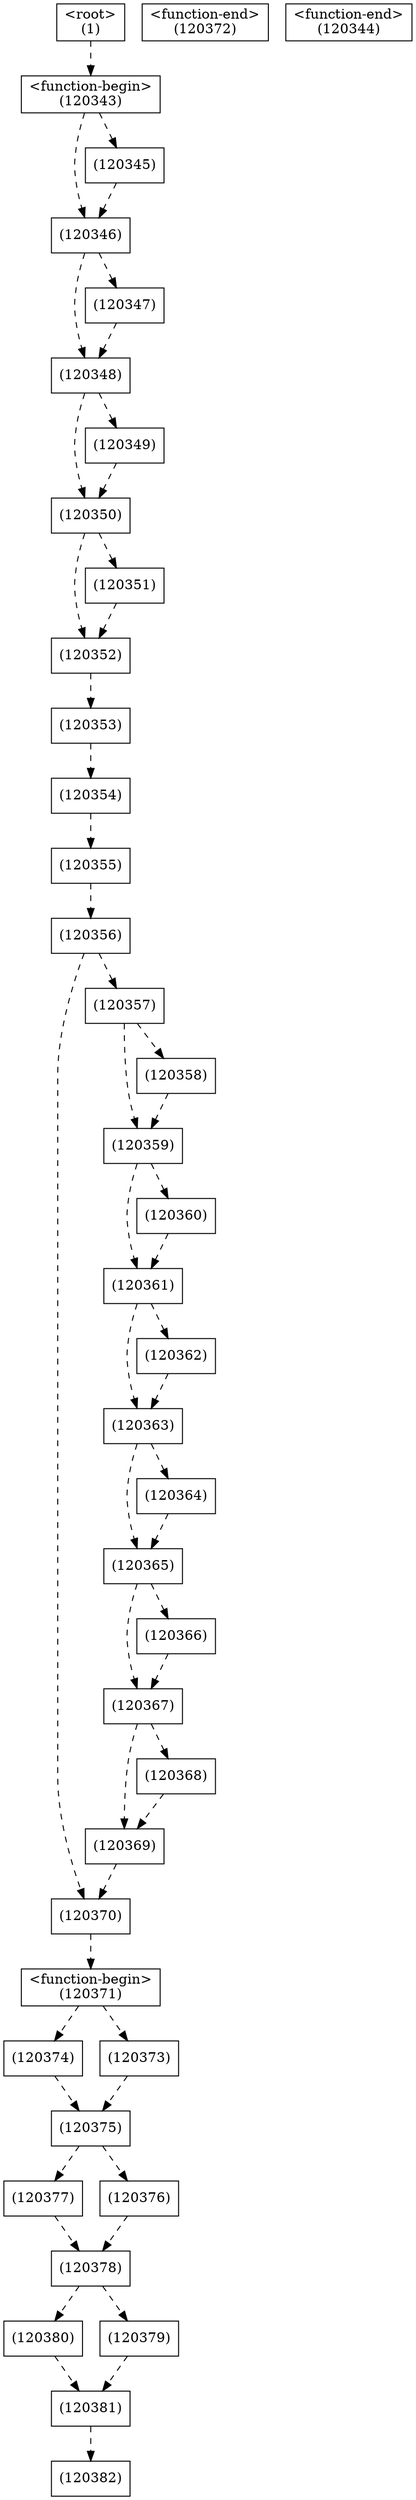 digraph graphname {
n120382 [shape=box,label="(120382)"];
n120381 -> n120382[style="dashed"];
n120381 [shape=box,label="(120381)"];
n120380 -> n120381[style="dashed"];
n120379 -> n120381[style="dashed"];
n120380 [shape=box,label="(120380)"];
n120378 -> n120380[style="dashed"];
n120379 [shape=box,label="(120379)"];
n120378 -> n120379[style="dashed"];
n120378 [shape=box,label="(120378)"];
n120377 -> n120378[style="dashed"];
n120376 -> n120378[style="dashed"];
n120377 [shape=box,label="(120377)"];
n120375 -> n120377[style="dashed"];
n120376 [shape=box,label="(120376)"];
n120375 -> n120376[style="dashed"];
n120375 [shape=box,label="(120375)"];
n120374 -> n120375[style="dashed"];
n120373 -> n120375[style="dashed"];
n120374 [shape=box,label="(120374)"];
n120371 -> n120374[style="dashed"];
n120373 [shape=box,label="(120373)"];
n120371 -> n120373[style="dashed"];
n120372 [shape=box,label="<function-end>
(120372)"];
n120371 [shape=box,label="<function-begin>
(120371)"];
n120370 -> n120371[style="dashed"];
n120370 [shape=box,label="(120370)"];
n120369 -> n120370[style="dashed"];
n120356 -> n120370[style="dashed"];
n120369 [shape=box,label="(120369)"];
n120368 -> n120369[style="dashed"];
n120367 -> n120369[style="dashed"];
n120368 [shape=box,label="(120368)"];
n120367 -> n120368[style="dashed"];
n120367 [shape=box,label="(120367)"];
n120366 -> n120367[style="dashed"];
n120365 -> n120367[style="dashed"];
n120366 [shape=box,label="(120366)"];
n120365 -> n120366[style="dashed"];
n120365 [shape=box,label="(120365)"];
n120364 -> n120365[style="dashed"];
n120363 -> n120365[style="dashed"];
n120364 [shape=box,label="(120364)"];
n120363 -> n120364[style="dashed"];
n120363 [shape=box,label="(120363)"];
n120362 -> n120363[style="dashed"];
n120361 -> n120363[style="dashed"];
n120362 [shape=box,label="(120362)"];
n120361 -> n120362[style="dashed"];
n120361 [shape=box,label="(120361)"];
n120360 -> n120361[style="dashed"];
n120359 -> n120361[style="dashed"];
n120360 [shape=box,label="(120360)"];
n120359 -> n120360[style="dashed"];
n120359 [shape=box,label="(120359)"];
n120358 -> n120359[style="dashed"];
n120357 -> n120359[style="dashed"];
n120358 [shape=box,label="(120358)"];
n120357 -> n120358[style="dashed"];
n120357 [shape=box,label="(120357)"];
n120356 -> n120357[style="dashed"];
n120356 [shape=box,label="(120356)"];
n120355 -> n120356[style="dashed"];
n120355 [shape=box,label="(120355)"];
n120354 -> n120355[style="dashed"];
n120354 [shape=box,label="(120354)"];
n120353 -> n120354[style="dashed"];
n120353 [shape=box,label="(120353)"];
n120352 -> n120353[style="dashed"];
n120352 [shape=box,label="(120352)"];
n120351 -> n120352[style="dashed"];
n120350 -> n120352[style="dashed"];
n120351 [shape=box,label="(120351)"];
n120350 -> n120351[style="dashed"];
n120350 [shape=box,label="(120350)"];
n120349 -> n120350[style="dashed"];
n120348 -> n120350[style="dashed"];
n120349 [shape=box,label="(120349)"];
n120348 -> n120349[style="dashed"];
n120348 [shape=box,label="(120348)"];
n120347 -> n120348[style="dashed"];
n120346 -> n120348[style="dashed"];
n120347 [shape=box,label="(120347)"];
n120346 -> n120347[style="dashed"];
n120346 [shape=box,label="(120346)"];
n120345 -> n120346[style="dashed"];
n120343 -> n120346[style="dashed"];
n120345 [shape=box,label="(120345)"];
n120343 -> n120345[style="dashed"];
n120344 [shape=box,label="<function-end>
(120344)"];
n120343 [shape=box,label="<function-begin>
(120343)"];
n1 -> n120343[style="dashed"];
n1 [shape=box,label="<root>
(1)"];
}
